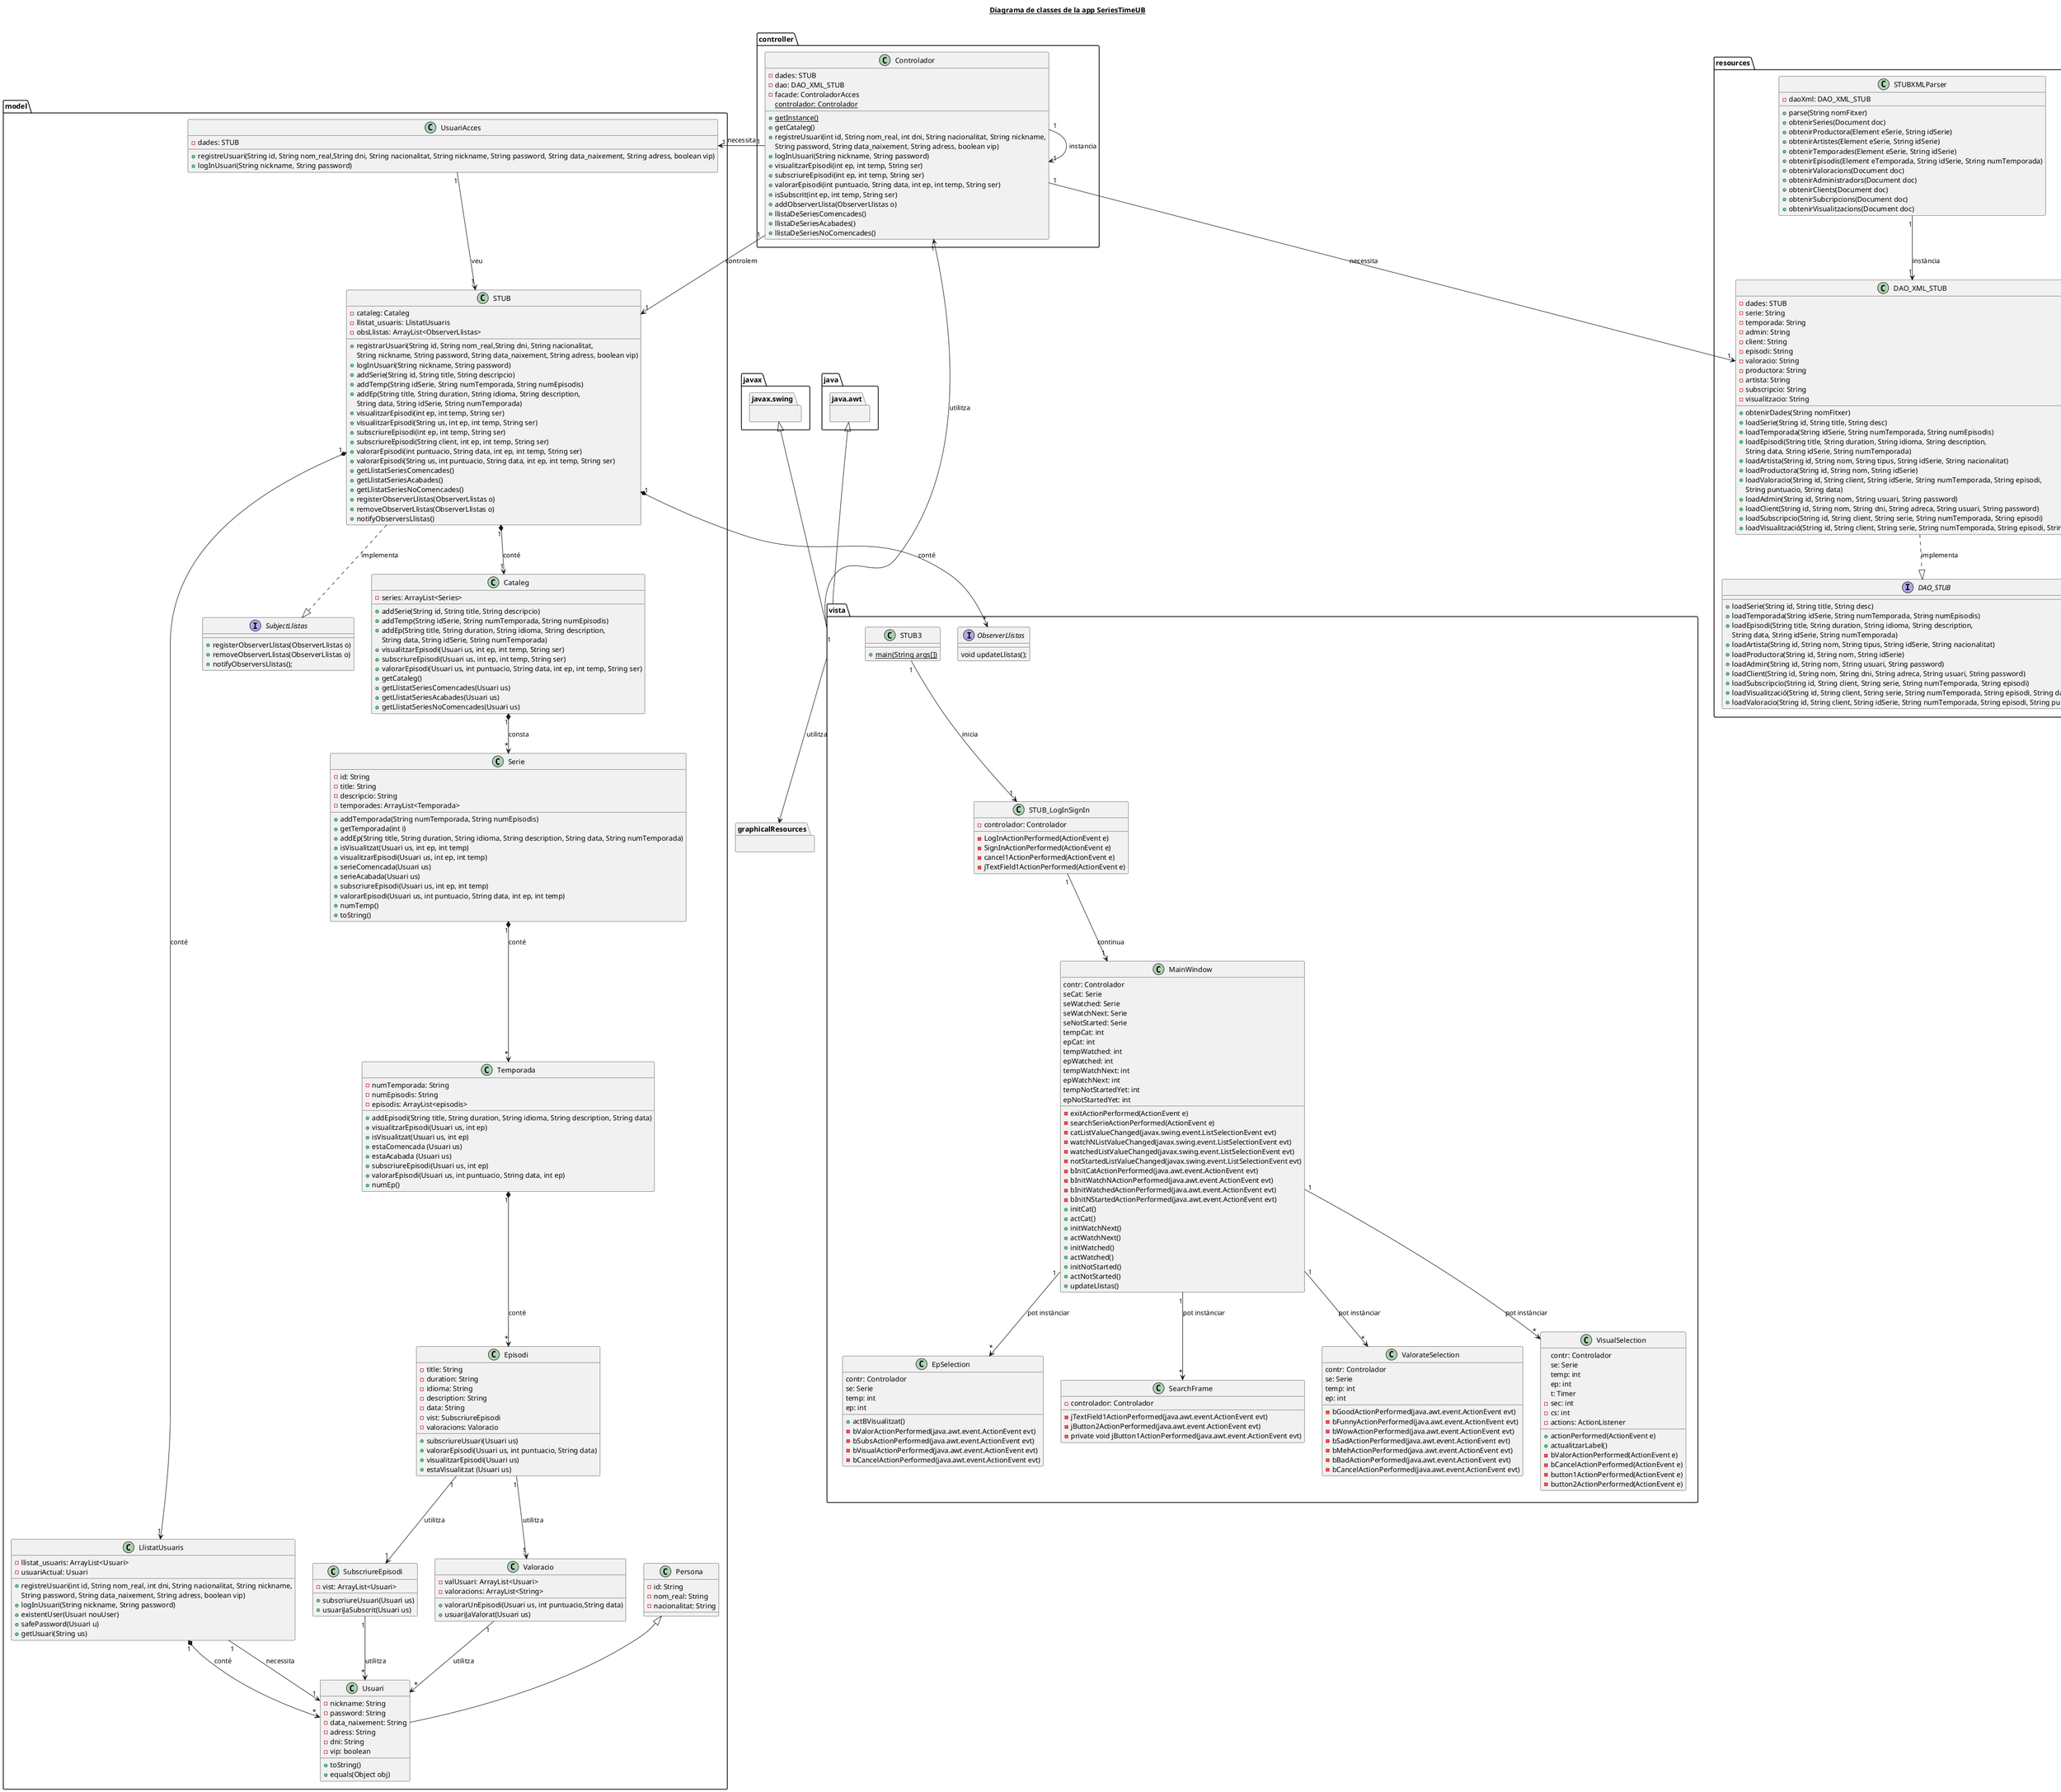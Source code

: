 @startuml
title __Diagrama de classes de la app SeriesTimeUB__\n

package "controller" {
    class Controlador{
    -dades: STUB
    -dao: DAO_XML_STUB
    -facade: ControladorAcces
    {static} controlador: Controlador
    +{static} getInstance()
    +getCataleg()
    +registreUsuari(int id, String nom_real, int dni, String nacionalitat, String nickname,
     String password, String data_naixement, String adress, boolean vip)
    +logInUsuari(String nickname, String password)
    +visualitzarEpisodi(int ep, int temp, String ser)
    +subscriureEpisodi(int ep, int temp, String ser)
    +valorarEpisodi(int puntuacio, String data, int ep, int temp, String ser)
    +isSubscrit(int ep, int temp, String ser)
    +addObserverLlista(ObserverLlistas o)
    +llistaDeSeriesComencades()
    +llistaDeSeriesAcabades()
    +llistaDeSeriesNoComencades()
    }
}

package "model"{
    class Cataleg{
    -series: ArrayList<Series>
    +addSerie(String id, String title, String descripcio)
    +addTemp(String idSerie, String numTemporada, String numEpisodis)
    +addEp(String title, String duration, String idioma, String description,
     String data, String idSerie, String numTemporada)
    +visualitzarEpisodi(Usuari us, int ep, int temp, String ser)
    +subscriureEpisodi(Usuari us, int ep, int temp, String ser)
    +valorarEpisodi(Usuari us, int puntuacio, String data, int ep, int temp, String ser)
    +getCataleg()
    +getLlistatSeriesComencades(Usuari us)
    +getLlistatSeriesAcabades(Usuari us)
    +getLlistatSeriesNoComencades(Usuari us)
    }

    class Episodi{
    -title: String
    -duration: String
    -idioma: String
    -description: String
    -data: String
    -vist: SubscriureEpisodi
    -valoracions: Valoracio
    +subscriureUsuari(Usuari us)
    +valorarEpisodi(Usuari us, int puntuacio, String data)
    +visualitzarEpisodi(Usuari us)
    +estaVisualitzat (Usuari us)
    }

    class LlistatUsuaris{
    -llistat_usuaris: ArrayList<Usuari>
    -usuariActual: Usuari
    +registreUsuari(int id, String nom_real, int dni, String nacionalitat, String nickname,
     String password, String data_naixement, String adress, boolean vip)
    +logInUsuari(String nickname, String password)
    +existentUser(Usuari nouUser)
    +safePassword(Usuari u)
    +getUsuari(String us)
    }

    class Persona{
    -id: String
    -nom_real: String
    -nacionalitat: String
    }

    class Serie{
    -id: String
    -title: String
    -descripcio: String
    -temporades: ArrayList<Temporada>
    +addTemporada(String numTemporada, String numEpisodis)
    +getTemporada(int i)
    +addEp(String title, String duration, String idioma, String description, String data, String numTemporada)
    +isVisualitzat(Usuari us, int ep, int temp)
    +visualitzarEpisodi(Usuari us, int ep, int temp)
    +serieComencada(Usuari us)
    +serieAcabada(Usuari us)
    +subscriureEpisodi(Usuari us, int ep, int temp)
    +valorarEpisodi(Usuari us, int puntuacio, String data, int ep, int temp)
    +numTemp()
    +toString()
    }

    class STUB{
    -cataleg: Cataleg
    -llistat_usuaris: LlistatUsuaris
    -obsLlistas: ArrayList<ObserverLlistas>
    +registrarUsuari(String id, String nom_real,String dni, String nacionalitat,
    String nickname, String password, String data_naixement, String adress, boolean vip)
    +logInUsuari(String nickname, String password)
    +addSerie(String id, String title, String descripcio)
    +addTemp(String idSerie, String numTemporada, String numEpisodis)
    +addEp(String title, String duration, String idioma, String description,
    String data, String idSerie, String numTemporada)
    +visualitzarEpisodi(int ep, int temp, String ser)
    +visualitzarEpisodi(String us, int ep, int temp, String ser)
    +subscriureEpisodi(int ep, int temp, String ser)
    +subscriureEpisodi(String client, int ep, int temp, String ser)
    +valorarEpisodi(int puntuacio, String data, int ep, int temp, String ser)
    +valorarEpisodi(String us, int puntuacio, String data, int ep, int temp, String ser)
    +getLlistatSeriesComencades()
    +getLlistatSeriesAcabades()
    +getLlistatSeriesNoComencades()
    +registerObserverLlistas(ObserverLlistas o)
    +removeObserverLlistas(ObserverLlistas o)
    +notifyObserversLlistas()
    }

    class SubscriureEpisodi{
    -vist: ArrayList<Usuari>
    +subscriureUsuari(Usuari us)
    +usuariJaSubscrit(Usuari us)
    }

    interface SubjectLlistas{
    +registerObserverLlistas(ObserverLlistas o)
    +removeObserverLlistas(ObserverLlistas o)
    +notifyObserversLlistas();
    }

    class Temporada{
    -numTemporada: String
    -numEpisodis: String
    -episodis: ArrayList<episodis>
    +addEpisodi(String title, String duration, String idioma, String description, String data)
    +visualitzarEpisodi(Usuari us, int ep)
    +isVisualitzat(Usuari us, int ep)
    +estaComencada (Usuari us)
    +estaAcabada (Usuari us)
    +subscriureEpisodi(Usuari us, int ep)
    +valorarEpisodi(Usuari us, int puntuacio, String data, int ep)
    +numEp()
    }

    class Usuari{
    -nickname: String
    -password: String
    -data_naixement: String
    -adress: String
    -dni: String
    -vip: boolean
    +toString()
    +equals(Object obj)
    }

    class UsuariAcces{
    -dades: STUB
    +registreUsuari(String id, String nom_real,String dni, String nacionalitat, String nickname, String password, String data_naixement, String adress, boolean vip)
    +logInUsuari(String nickname, String password)
    }

    class Valoracio{
    -valUsuari: ArrayList<Usuari>
    -valoracions: ArrayList<String>
    +valorarUnEpisodi(Usuari us, int puntuacio,String data)
    +usuariJaValorat(Usuari us)
    }
}

package "resources"{
    interface DAO_STUB{
    +loadSerie(String id, String title, String desc)
    +loadTemporada(String idSerie, String numTemporada, String numEpisodis)
    +loadEpisodi(String title, String duration, String idioma, String description,
    String data, String idSerie, String numTemporada)
    +loadArtista(String id, String nom, String tipus, String idSerie, String nacionalitat)
    +loadProductora(String id, String nom, String idSerie)
    +loadAdmin(String id, String nom, String usuari, String password)
    +loadClient(String id, String nom, String dni, String adreca, String usuari, String password)
    +loadSubscripcio(String id, String client, String serie, String numTemporada, String episodi)
    +loadVisualització(String id, String client, String serie, String numTemporada, String episodi, String data)
    +loadValoracio(String id, String client, String idSerie, String numTemporada, String episodi, String puntuacio, String data)
    }

    class DAO_XML_STUB{
    -dades: STUB
    -serie: String
    -temporada: String
    -admin: String
    -client: String
    -episodi: String
    -valoracio: String
    -productora: String
    -artista: String
    -subscripcio: String
    -visualitzacio: String
    +obtenirDades(String nomFitxer)
    +loadSerie(String id, String title, String desc)
    +loadTemporada(String idSerie, String numTemporada, String numEpisodis)
    +loadEpisodi(String title, String duration, String idioma, String description,
     String data, String idSerie, String numTemporada)
    +loadArtista(String id, String nom, String tipus, String idSerie, String nacionalitat)
    +loadProductora(String id, String nom, String idSerie)
    +loadValoracio(String id, String client, String idSerie, String numTemporada, String episodi,
     String puntuacio, String data)
    +loadAdmin(String id, String nom, String usuari, String password)
    +loadClient(String id, String nom, String dni, String adreca, String usuari, String password)
    +loadSubscripcio(String id, String client, String serie, String numTemporada, String episodi)
    +loadVisualització(String id, String client, String serie, String numTemporada, String episodi, String data)
    }

    class STUBXMLParser{
    -daoXml: DAO_XML_STUB
    +parse(String nomFitxer)
    +obtenirSeries(Document doc)
    +obtenirProductora(Element eSerie, String idSerie)
    +obtenirArtistes(Element eSerie, String idSerie)
    +obtenirTemporades(Element eSerie, String idSerie)
    +obtenirEpisodis(Element eTemporada, String idSerie, String numTemporada)
    +obtenirValoracions(Document doc)
    +obtenirAdministradors(Document doc)
    +obtenirClients(Document doc)
    +obtenirSubcripcions(Document doc)
    +obtenirVisualitzacions(Document doc)
    }
}

package "vista"{
    class EpSelection{
    contr: Controlador
    se: Serie
    temp: int
    ep: int
    +actBVisualitzat()
    -bValorActionPerformed(java.awt.event.ActionEvent evt)
    -bSubsActionPerformed(java.awt.event.ActionEvent evt)
    -bVisualActionPerformed(java.awt.event.ActionEvent evt)
    -bCancelActionPerformed(java.awt.event.ActionEvent evt)
    }

    class MainWindow{
    contr: Controlador
    seCat: Serie
    seWatched: Serie
    seWatchNext: Serie
    seNotStarted: Serie
    tempCat: int
    epCat: int
    tempWatched: int
    epWatched: int
    tempWatchNext: int
    epWatchNext: int
    tempNotStartedYet: int
    epNotStartedYet: int
    -exitActionPerformed(ActionEvent e)
    -searchSerieActionPerformed(ActionEvent e)
    -catListValueChanged(javax.swing.event.ListSelectionEvent evt)
    -watchNListValueChanged(javax.swing.event.ListSelectionEvent evt)
    -watchedListValueChanged(javax.swing.event.ListSelectionEvent evt)
    -notStartedListValueChanged(javax.swing.event.ListSelectionEvent evt)
    -bInitCatActionPerformed(java.awt.event.ActionEvent evt)
    -bInitWatchNActionPerformed(java.awt.event.ActionEvent evt)
    -bInitWatchedActionPerformed(java.awt.event.ActionEvent evt)
    -bInitNStartedActionPerformed(java.awt.event.ActionEvent evt)
    +initCat()
    +actCat()
    +initWatchNext()
    +actWatchNext()
    +initWatched()
    +actWatched()
    +initNotStarted()
    +actNotStarted()
    +updateLlistas()
    }

    interface ObserverLlistas{
    void updateLlistas();
    }

    class SearchFrame{
    -controlador: Controlador
    -jTextField1ActionPerformed(java.awt.event.ActionEvent evt)
    -jButton2ActionPerformed(java.awt.event.ActionEvent evt)
    -private void jButton1ActionPerformed(java.awt.event.ActionEvent evt)
    }

    class STUB3{
    +{static}main(String args[])
    }

    class STUB_LogInSignIn{
    -controlador: Controlador
    -LogInActionPerformed(ActionEvent e)
    -SignInActionPerformed(ActionEvent e)
    -cancel1ActionPerformed(ActionEvent e)
    -jTextField1ActionPerformed(ActionEvent e)
    }

    class ValorateSelection{
    contr: Controlador
    se: Serie
    temp: int
    ep: int
    -bGoodActionPerformed(java.awt.event.ActionEvent evt)
    -bFunnyActionPerformed(java.awt.event.ActionEvent evt)
    -bWowActionPerformed(java.awt.event.ActionEvent evt)
    -bSadActionPerformed(java.awt.event.ActionEvent evt)
    -bMehActionPerformed(java.awt.event.ActionEvent evt)
    -bBadActionPerformed(java.awt.event.ActionEvent evt)
    -bCancelActionPerformed(java.awt.event.ActionEvent evt)
    }

    class VisualSelection{
    contr: Controlador
    se: Serie
    temp: int
    ep: int
    t: Timer
    -sec: int
    -cs: int
    -actions: ActionListener
    +actionPerformed(ActionEvent e)
    +actualitzarLabel()
    -bValorActionPerformed(ActionEvent e)
    -bCancelActionPerformed(ActionEvent e)
    -button1ActionPerformed(ActionEvent e)
    -button2ActionPerformed(ActionEvent e)
    }
}

package "javax.swing"{}
package "java.awt"{}
package "graphicalResources"{}

STUB "1" *--> "1" Cataleg: conté
STUB "1" *--> "1" LlistatUsuaris: conté
STUB "1" *--> "*" ObserverLlistas: conté
STUB ..|> SubjectLlistas: implementa
Cataleg "1" *--> "*" Serie: consta
LlistatUsuaris "1" *--> "*" Usuari: conté
LlistatUsuaris "1" --> "1" Usuari: necessita
Serie "1" *--> "*" Temporada: conté
Temporada "1" *--> "*" Episodi: conté
Controlador "1" --> "1" STUB: controlem
Controlador "1" --> "1" DAO_XML_STUB: necessita
Controlador "1" --> "1" UsuariAcces: necessita
Controlador "1"-->"1" Controlador: instancia
UsuariAcces "1" --> "1" STUB: veu
Persona <|-- Usuari
Episodi "1" --> "1" SubscriureEpisodi: utilitza
Episodi "1" --> "1" Valoracio: utilitza
SubscriureEpisodi "1" --> "*" Usuari: utilitza
Valoracio "1" --> "*" Usuari: utilitza
DAO_XML_STUB ..|> DAO_STUB: implementa
STUBXMLParser "1" --> "1" DAO_XML_STUB: instància
vista "1" --> "1" Controlador: utilitza
vista --> graphicalResources: utilitza
javax.swing <|-- vista
java.awt <|-- vista
STUB3 "1" --> "1" STUB_LogInSignIn: inicia
STUB_LogInSignIn "1" --> "1" MainWindow: continua
MainWindow "1" --> "*" EpSelection: pot instànciar
MainWindow "1" --> "*" SearchFrame: pot instànciar
MainWindow "1" --> "*" ValorateSelection: pot instànciar
MainWindow "1" --> "*" VisualSelection: pot instànciar
@enduml